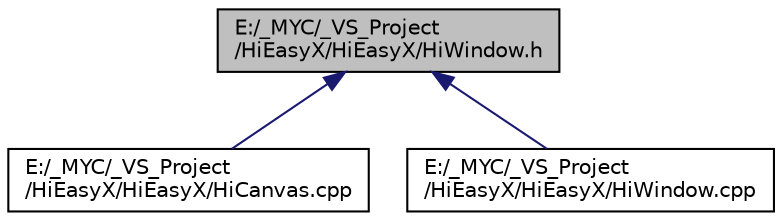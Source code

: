 digraph "E:/_MYC/_VS_Project/HiEasyX/HiEasyX/HiWindow.h"
{
 // LATEX_PDF_SIZE
  edge [fontname="Helvetica",fontsize="10",labelfontname="Helvetica",labelfontsize="10"];
  node [fontname="Helvetica",fontsize="10",shape=record];
  Node1 [label="E:/_MYC/_VS_Project\l/HiEasyX/HiEasyX/HiWindow.h",height=0.2,width=0.4,color="black", fillcolor="grey75", style="filled", fontcolor="black",tooltip=" "];
  Node1 -> Node2 [dir="back",color="midnightblue",fontsize="10",style="solid",fontname="Helvetica"];
  Node2 [label="E:/_MYC/_VS_Project\l/HiEasyX/HiEasyX/HiCanvas.cpp",height=0.2,width=0.4,color="black", fillcolor="white", style="filled",URL="$_hi_canvas_8cpp.html",tooltip=" "];
  Node1 -> Node3 [dir="back",color="midnightblue",fontsize="10",style="solid",fontname="Helvetica"];
  Node3 [label="E:/_MYC/_VS_Project\l/HiEasyX/HiEasyX/HiWindow.cpp",height=0.2,width=0.4,color="black", fillcolor="white", style="filled",URL="$_hi_window_8cpp.html",tooltip=" "];
}
